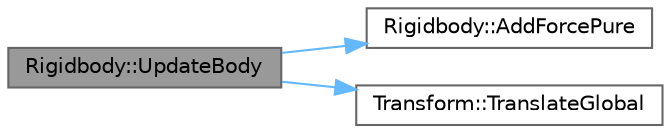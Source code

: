 digraph "Rigidbody::UpdateBody"
{
 // LATEX_PDF_SIZE
  bgcolor="transparent";
  edge [fontname=Helvetica,fontsize=10,labelfontname=Helvetica,labelfontsize=10];
  node [fontname=Helvetica,fontsize=10,shape=box,height=0.2,width=0.4];
  rankdir="LR";
  Node1 [label="Rigidbody::UpdateBody",height=0.2,width=0.4,color="gray40", fillcolor="grey60", style="filled", fontcolor="black",tooltip="Executes a physics tick on this object"];
  Node1 -> Node2 [color="steelblue1",style="solid"];
  Node2 [label="Rigidbody::AddForcePure",height=0.2,width=0.4,color="grey40", fillcolor="white", style="filled",URL="$class_rigidbody.html#ab633f234942f4142cb4128883c6c9aa6",tooltip="Adds force, ignoring mass"];
  Node1 -> Node3 [color="steelblue1",style="solid"];
  Node3 [label="Transform::TranslateGlobal",height=0.2,width=0.4,color="grey40", fillcolor="white", style="filled",URL="$class_transform.html#abd54bc9cc0def3dd94cce058b49082b8",tooltip="Translates our matrix, disregarding rotation"];
}
